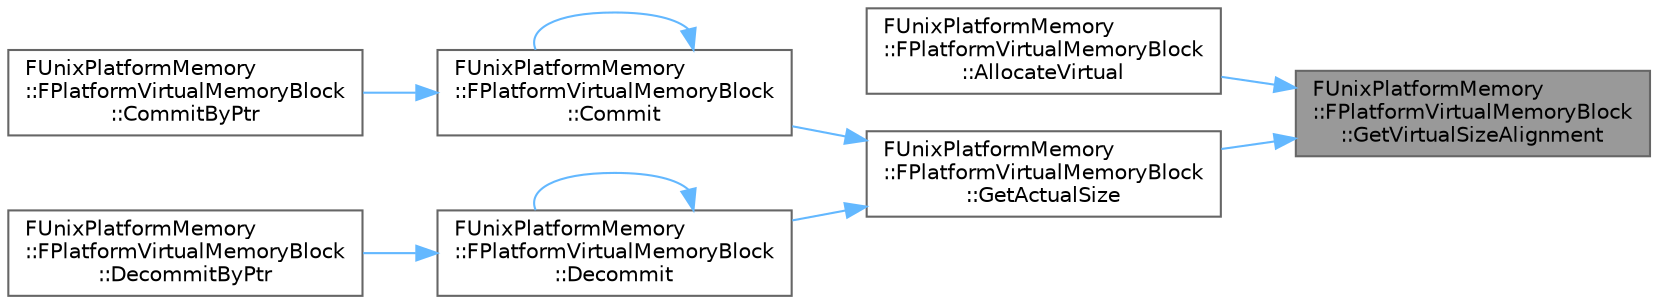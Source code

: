 digraph "FUnixPlatformMemory::FPlatformVirtualMemoryBlock::GetVirtualSizeAlignment"
{
 // INTERACTIVE_SVG=YES
 // LATEX_PDF_SIZE
  bgcolor="transparent";
  edge [fontname=Helvetica,fontsize=10,labelfontname=Helvetica,labelfontsize=10];
  node [fontname=Helvetica,fontsize=10,shape=box,height=0.2,width=0.4];
  rankdir="RL";
  Node1 [id="Node000001",label="FUnixPlatformMemory\l::FPlatformVirtualMemoryBlock\l::GetVirtualSizeAlignment",height=0.2,width=0.4,color="gray40", fillcolor="grey60", style="filled", fontcolor="black",tooltip=" "];
  Node1 -> Node2 [id="edge1_Node000001_Node000002",dir="back",color="steelblue1",style="solid",tooltip=" "];
  Node2 [id="Node000002",label="FUnixPlatformMemory\l::FPlatformVirtualMemoryBlock\l::AllocateVirtual",height=0.2,width=0.4,color="grey40", fillcolor="white", style="filled",URL="$d0/d5d/classFUnixPlatformMemory_1_1FPlatformVirtualMemoryBlock.html#a46784e257695e823083f2ee6049dd418",tooltip=" "];
  Node1 -> Node3 [id="edge2_Node000001_Node000003",dir="back",color="steelblue1",style="solid",tooltip=" "];
  Node3 [id="Node000003",label="FUnixPlatformMemory\l::FPlatformVirtualMemoryBlock\l::GetActualSize",height=0.2,width=0.4,color="grey40", fillcolor="white", style="filled",URL="$d0/d5d/classFUnixPlatformMemory_1_1FPlatformVirtualMemoryBlock.html#a76d1240728cf21b3b82b394f9dd32352",tooltip=" "];
  Node3 -> Node4 [id="edge3_Node000003_Node000004",dir="back",color="steelblue1",style="solid",tooltip=" "];
  Node4 [id="Node000004",label="FUnixPlatformMemory\l::FPlatformVirtualMemoryBlock\l::Commit",height=0.2,width=0.4,color="grey40", fillcolor="white", style="filled",URL="$d0/d5d/classFUnixPlatformMemory_1_1FPlatformVirtualMemoryBlock.html#ab45cbea57726073571b48f34c96a62de",tooltip=" "];
  Node4 -> Node4 [id="edge4_Node000004_Node000004",dir="back",color="steelblue1",style="solid",tooltip=" "];
  Node4 -> Node5 [id="edge5_Node000004_Node000005",dir="back",color="steelblue1",style="solid",tooltip=" "];
  Node5 [id="Node000005",label="FUnixPlatformMemory\l::FPlatformVirtualMemoryBlock\l::CommitByPtr",height=0.2,width=0.4,color="grey40", fillcolor="white", style="filled",URL="$d0/d5d/classFUnixPlatformMemory_1_1FPlatformVirtualMemoryBlock.html#a6423698cccd75ad315499093defcd670",tooltip=" "];
  Node3 -> Node6 [id="edge6_Node000003_Node000006",dir="back",color="steelblue1",style="solid",tooltip=" "];
  Node6 [id="Node000006",label="FUnixPlatformMemory\l::FPlatformVirtualMemoryBlock\l::Decommit",height=0.2,width=0.4,color="grey40", fillcolor="white", style="filled",URL="$d0/d5d/classFUnixPlatformMemory_1_1FPlatformVirtualMemoryBlock.html#a134490d452d6c7c94f42c93fb81b140e",tooltip=" "];
  Node6 -> Node6 [id="edge7_Node000006_Node000006",dir="back",color="steelblue1",style="solid",tooltip=" "];
  Node6 -> Node7 [id="edge8_Node000006_Node000007",dir="back",color="steelblue1",style="solid",tooltip=" "];
  Node7 [id="Node000007",label="FUnixPlatformMemory\l::FPlatformVirtualMemoryBlock\l::DecommitByPtr",height=0.2,width=0.4,color="grey40", fillcolor="white", style="filled",URL="$d0/d5d/classFUnixPlatformMemory_1_1FPlatformVirtualMemoryBlock.html#a7e1f5374feb804c650fda7f090d0e582",tooltip=" "];
}
